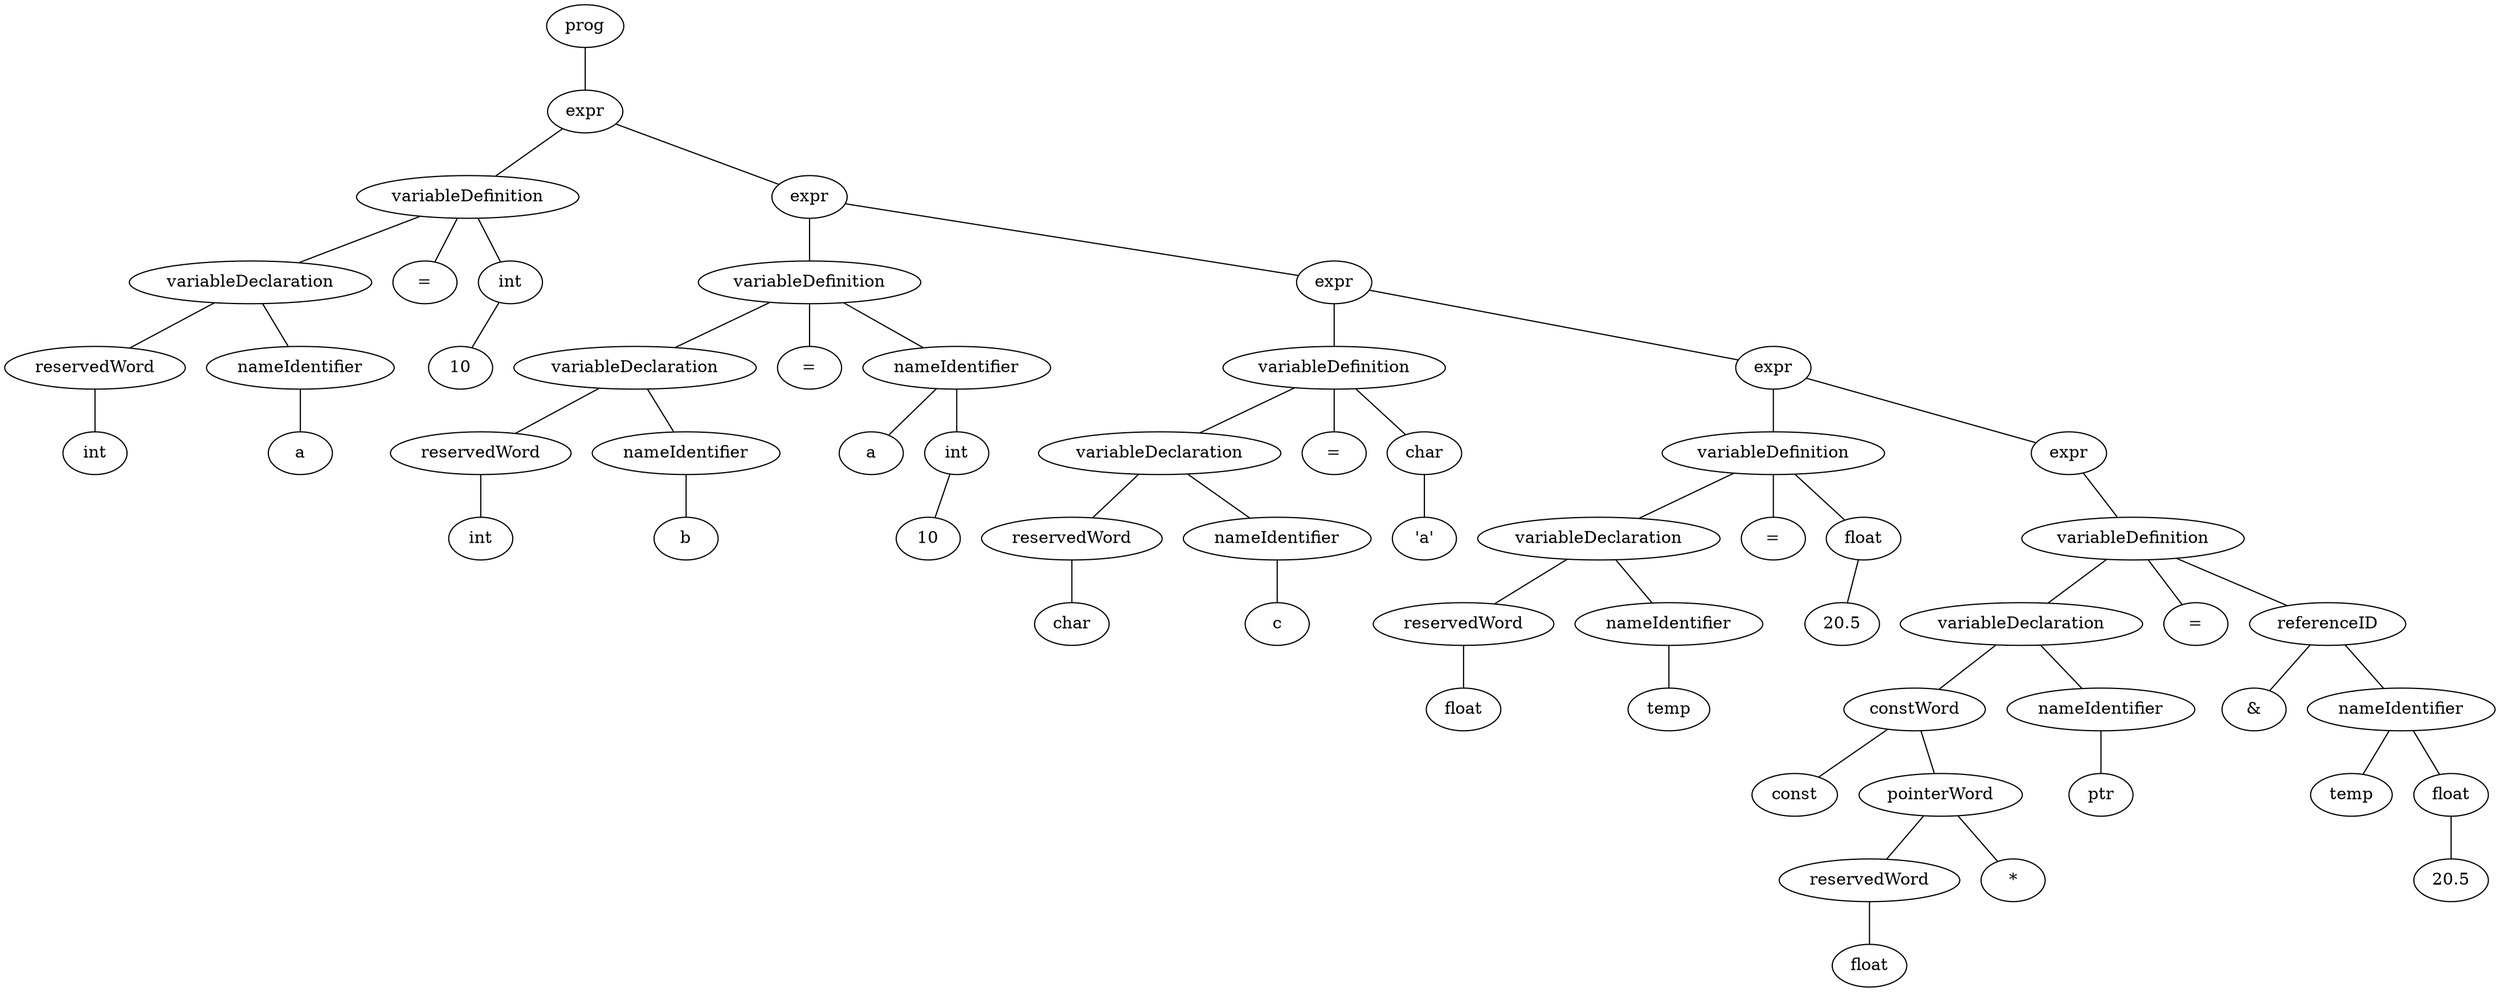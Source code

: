 graph ast { 
<AST.AST object at 0x7f913c8bd0a0>[label="prog"] 
<AST.AST object at 0x7f913c8bdc10>[label="expr"] 
<AST.AST object at 0x7f913c8bdca0>[label="variableDefinition"] 
<AST.AST object at 0x7f913c8bd7f0>[label="variableDeclaration"] 
<AST.AST object at 0x7f913c8bd910>[label="reservedWord"] 
<AST.AST object at 0x7f913c8bdac0>[label="int"] 
<AST.AST object at 0x7f913c8c3eb0>[label="nameIdentifier"] 
<AST.AST object at 0x7f913c8c3e80>[label="a"] 
<AST.AST object at 0x7f913c8bd250>[label="="] 
<AST.AST object at 0x7f913c8c3ca0>[label="int"] 
<AST.AST object at 0x7f913c8c3220>[label="10"] 
<AST.AST object at 0x7f913c8bd670>[label="expr"] 
<AST.AST object at 0x7f913c8c3820>[label="variableDefinition"] 
<AST.AST object at 0x7f913c8eeb50>[label="variableDeclaration"] 
<AST.AST object at 0x7f913c8ee1c0>[label="reservedWord"] 
<AST.AST object at 0x7f913c8eec70>[label="int"] 
<AST.AST object at 0x7f913c8eefd0>[label="nameIdentifier"] 
<AST.AST object at 0x7f913c8ee0d0>[label="b"] 
<AST.AST object at 0x7f913c8ee700>[label="="] 
<AST.AST object at 0x7f913c8ee2b0>[label="nameIdentifier"] 
<AST.AST object at 0x7f913c8eeb20>[label="a"] 
<AST.AST object at 0x7f913c8c3730>[label="int"] 
<AST.AST object at 0x7f913c923940>[label="10"] 
<AST.AST object at 0x7f913c8c3430>[label="expr"] 
<AST.AST object at 0x7f913c8f1af0>[label="variableDefinition"] 
<AST.AST object at 0x7f913c8f1520>[label="variableDeclaration"] 
<AST.AST object at 0x7f913c8f17f0>[label="reservedWord"] 
<AST.AST object at 0x7f913c8f15e0>[label="char"] 
<AST.AST object at 0x7f913c8f1790>[label="nameIdentifier"] 
<AST.AST object at 0x7f913c8f1d90>[label="c"] 
<AST.AST object at 0x7f913c8f1100>[label="="] 
<AST.AST object at 0x7f913c908070>[label="char"] 
<AST.AST object at 0x7f913c908df0>[label="'a'"] 
<AST.AST object at 0x7f913c8f1070>[label="expr"] 
<AST.AST object at 0x7f913c908ca0>[label="variableDefinition"] 
<AST.AST object at 0x7f913c908be0>[label="variableDeclaration"] 
<AST.AST object at 0x7f913c908490>[label="reservedWord"] 
<AST.AST object at 0x7f913c908b20>[label="float"] 
<AST.AST object at 0x7f913c908a00>[label="nameIdentifier"] 
<AST.AST object at 0x7f913c90e250>[label="temp"] 
<AST.AST object at 0x7f913c908c70>[label="="] 
<AST.AST object at 0x7f913c90e520>[label="float"] 
<AST.AST object at 0x7f913c90ef70>[label="20.5"] 
<AST.AST object at 0x7f913c908a60>[label="expr"] 
<AST.AST object at 0x7f913c90e5e0>[label="variableDefinition"] 
<AST.AST object at 0x7f913c90e0a0>[label="variableDeclaration"] 
<AST.AST object at 0x7f913c90e070>[label="constWord"] 
<AST.AST object at 0x7f913c910100>[label="const"] 
<AST.AST object at 0x7f913c910280>[label="pointerWord"] 
<AST.AST object at 0x7f913c910310>[label="reservedWord"] 
<AST.AST object at 0x7f913c910eb0>[label="float"] 
<AST.AST object at 0x7f913c9107c0>[label="*"] 
<AST.AST object at 0x7f913c910c10>[label="nameIdentifier"] 
<AST.AST object at 0x7f913c9102b0>[label="ptr"] 
<AST.AST object at 0x7f913c90e040>[label="="] 
<AST.AST object at 0x7f913c910fd0>[label="referenceID"] 
<AST.AST object at 0x7f913c910e80>[label="&"] 
<AST.AST object at 0x7f913c910a60>[label="nameIdentifier"] 
<AST.AST object at 0x7f913c910850>[label="temp"] 
<AST.AST object at 0x7f913c9233a0>[label="float"] 
<AST.AST object at 0x7f913c9a9370>[label="20.5"] 
<AST.AST object at 0x7f913c8bd0a0> -- <AST.AST object at 0x7f913c8bdc10>
<AST.AST object at 0x7f913c8bdc10> -- <AST.AST object at 0x7f913c8bdca0>
<AST.AST object at 0x7f913c8bdca0> -- <AST.AST object at 0x7f913c8bd7f0>
<AST.AST object at 0x7f913c8bd7f0> -- <AST.AST object at 0x7f913c8bd910>
<AST.AST object at 0x7f913c8bd910> -- <AST.AST object at 0x7f913c8bdac0>
<AST.AST object at 0x7f913c8bd7f0> -- <AST.AST object at 0x7f913c8c3eb0>
<AST.AST object at 0x7f913c8c3eb0> -- <AST.AST object at 0x7f913c8c3e80>
<AST.AST object at 0x7f913c8bdca0> -- <AST.AST object at 0x7f913c8bd250>
<AST.AST object at 0x7f913c8bdca0> -- <AST.AST object at 0x7f913c8c3ca0>
<AST.AST object at 0x7f913c8c3ca0> -- <AST.AST object at 0x7f913c8c3220>
<AST.AST object at 0x7f913c8bdc10> -- <AST.AST object at 0x7f913c8bd670>
<AST.AST object at 0x7f913c8bd670> -- <AST.AST object at 0x7f913c8c3820>
<AST.AST object at 0x7f913c8c3820> -- <AST.AST object at 0x7f913c8eeb50>
<AST.AST object at 0x7f913c8eeb50> -- <AST.AST object at 0x7f913c8ee1c0>
<AST.AST object at 0x7f913c8ee1c0> -- <AST.AST object at 0x7f913c8eec70>
<AST.AST object at 0x7f913c8eeb50> -- <AST.AST object at 0x7f913c8eefd0>
<AST.AST object at 0x7f913c8eefd0> -- <AST.AST object at 0x7f913c8ee0d0>
<AST.AST object at 0x7f913c8c3820> -- <AST.AST object at 0x7f913c8ee700>
<AST.AST object at 0x7f913c8c3820> -- <AST.AST object at 0x7f913c8ee2b0>
<AST.AST object at 0x7f913c8ee2b0> -- <AST.AST object at 0x7f913c8eeb20>
<AST.AST object at 0x7f913c8ee2b0> -- <AST.AST object at 0x7f913c8c3730>
<AST.AST object at 0x7f913c8c3730> -- <AST.AST object at 0x7f913c923940>
<AST.AST object at 0x7f913c8bd670> -- <AST.AST object at 0x7f913c8c3430>
<AST.AST object at 0x7f913c8c3430> -- <AST.AST object at 0x7f913c8f1af0>
<AST.AST object at 0x7f913c8f1af0> -- <AST.AST object at 0x7f913c8f1520>
<AST.AST object at 0x7f913c8f1520> -- <AST.AST object at 0x7f913c8f17f0>
<AST.AST object at 0x7f913c8f17f0> -- <AST.AST object at 0x7f913c8f15e0>
<AST.AST object at 0x7f913c8f1520> -- <AST.AST object at 0x7f913c8f1790>
<AST.AST object at 0x7f913c8f1790> -- <AST.AST object at 0x7f913c8f1d90>
<AST.AST object at 0x7f913c8f1af0> -- <AST.AST object at 0x7f913c8f1100>
<AST.AST object at 0x7f913c8f1af0> -- <AST.AST object at 0x7f913c908070>
<AST.AST object at 0x7f913c908070> -- <AST.AST object at 0x7f913c908df0>
<AST.AST object at 0x7f913c8c3430> -- <AST.AST object at 0x7f913c8f1070>
<AST.AST object at 0x7f913c8f1070> -- <AST.AST object at 0x7f913c908ca0>
<AST.AST object at 0x7f913c908ca0> -- <AST.AST object at 0x7f913c908be0>
<AST.AST object at 0x7f913c908be0> -- <AST.AST object at 0x7f913c908490>
<AST.AST object at 0x7f913c908490> -- <AST.AST object at 0x7f913c908b20>
<AST.AST object at 0x7f913c908be0> -- <AST.AST object at 0x7f913c908a00>
<AST.AST object at 0x7f913c908a00> -- <AST.AST object at 0x7f913c90e250>
<AST.AST object at 0x7f913c908ca0> -- <AST.AST object at 0x7f913c908c70>
<AST.AST object at 0x7f913c908ca0> -- <AST.AST object at 0x7f913c90e520>
<AST.AST object at 0x7f913c90e520> -- <AST.AST object at 0x7f913c90ef70>
<AST.AST object at 0x7f913c8f1070> -- <AST.AST object at 0x7f913c908a60>
<AST.AST object at 0x7f913c908a60> -- <AST.AST object at 0x7f913c90e5e0>
<AST.AST object at 0x7f913c90e5e0> -- <AST.AST object at 0x7f913c90e0a0>
<AST.AST object at 0x7f913c90e0a0> -- <AST.AST object at 0x7f913c90e070>
<AST.AST object at 0x7f913c90e070> -- <AST.AST object at 0x7f913c910100>
<AST.AST object at 0x7f913c90e070> -- <AST.AST object at 0x7f913c910280>
<AST.AST object at 0x7f913c910280> -- <AST.AST object at 0x7f913c910310>
<AST.AST object at 0x7f913c910310> -- <AST.AST object at 0x7f913c910eb0>
<AST.AST object at 0x7f913c910280> -- <AST.AST object at 0x7f913c9107c0>
<AST.AST object at 0x7f913c90e0a0> -- <AST.AST object at 0x7f913c910c10>
<AST.AST object at 0x7f913c910c10> -- <AST.AST object at 0x7f913c9102b0>
<AST.AST object at 0x7f913c90e5e0> -- <AST.AST object at 0x7f913c90e040>
<AST.AST object at 0x7f913c90e5e0> -- <AST.AST object at 0x7f913c910fd0>
<AST.AST object at 0x7f913c910fd0> -- <AST.AST object at 0x7f913c910e80>
<AST.AST object at 0x7f913c910fd0> -- <AST.AST object at 0x7f913c910a60>
<AST.AST object at 0x7f913c910a60> -- <AST.AST object at 0x7f913c910850>
<AST.AST object at 0x7f913c910a60> -- <AST.AST object at 0x7f913c9233a0>
<AST.AST object at 0x7f913c9233a0> -- <AST.AST object at 0x7f913c9a9370>
}